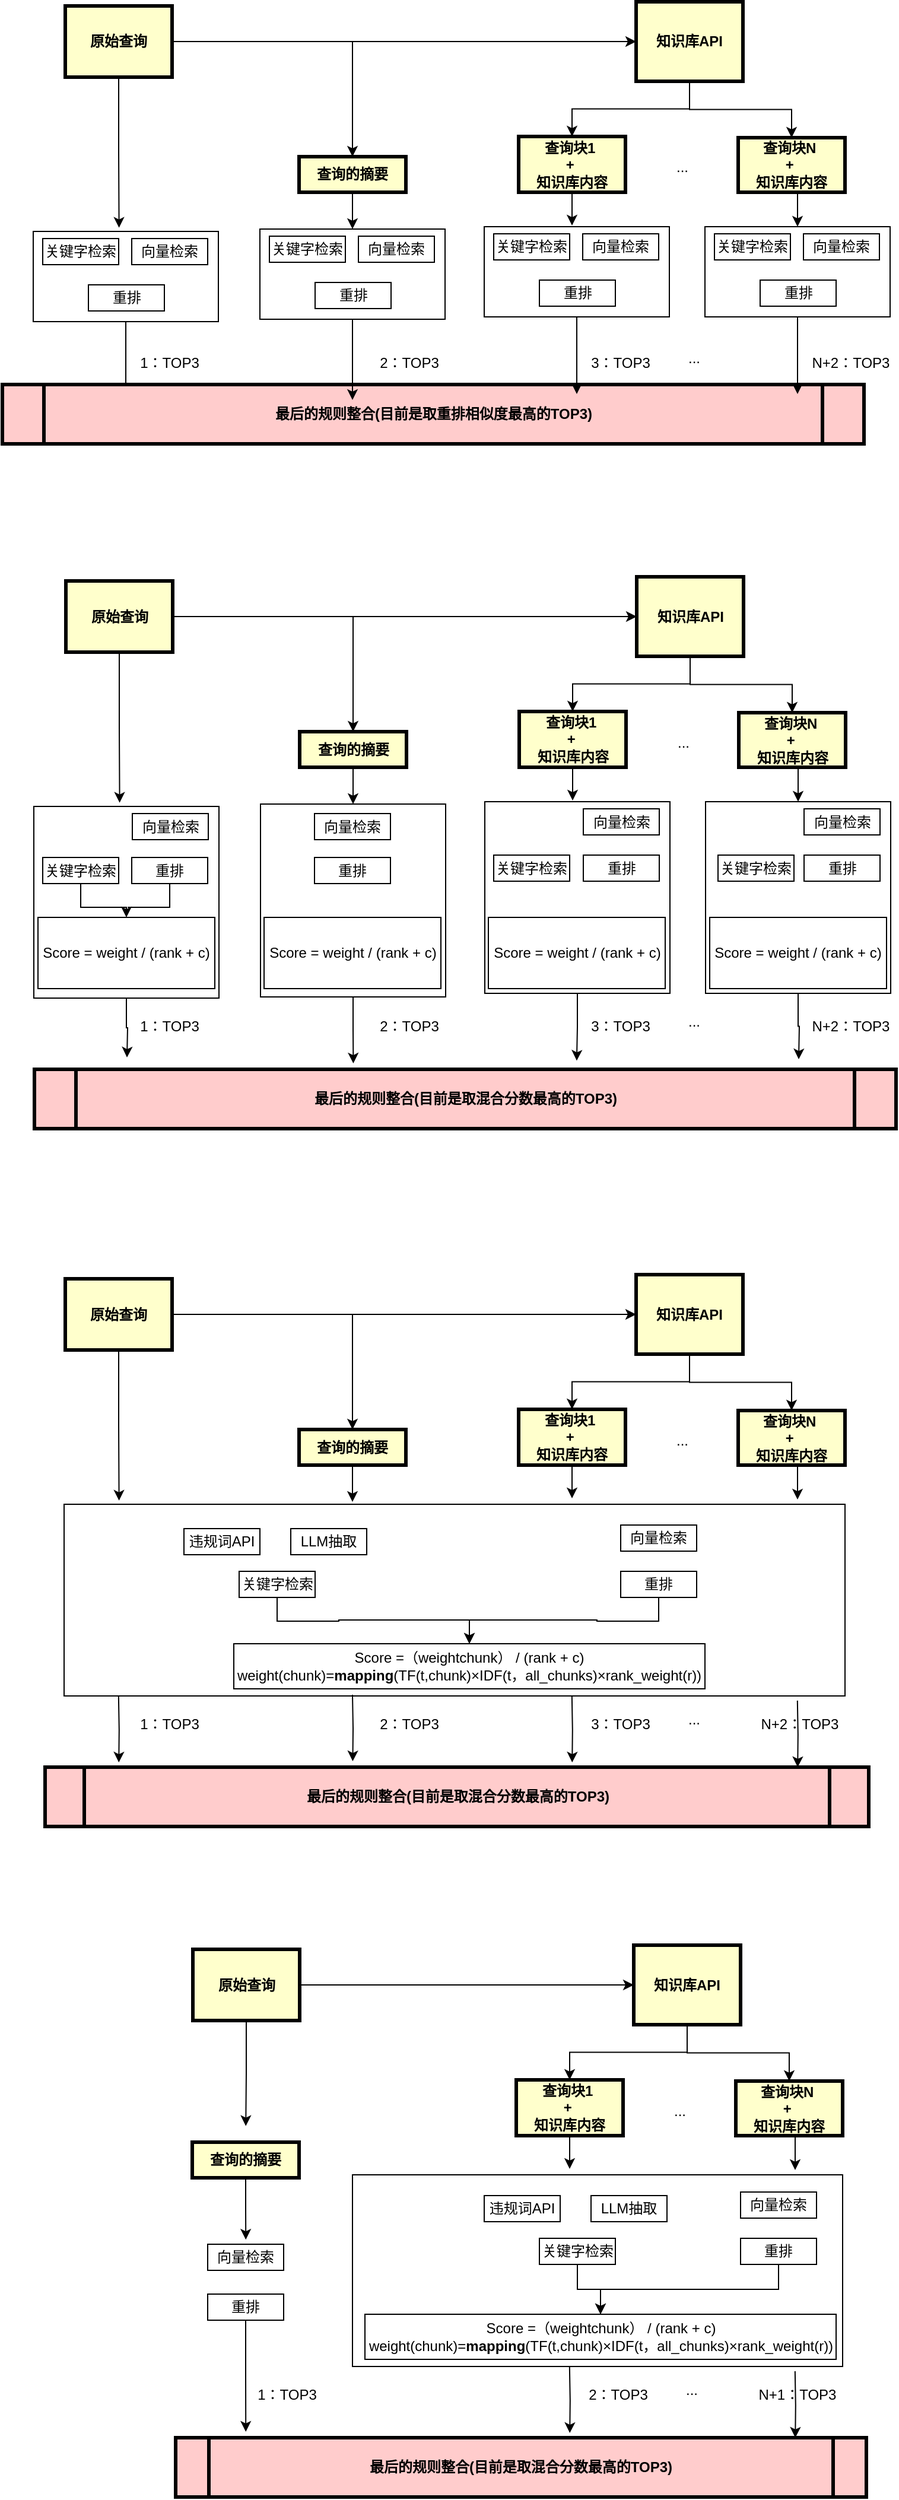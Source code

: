<mxfile version="26.0.4">
  <diagram name="Page-1" id="c7558073-3199-34d8-9f00-42111426c3f3">
    <mxGraphModel dx="986" dy="862" grid="0" gridSize="10" guides="1" tooltips="1" connect="1" arrows="1" fold="1" page="0" pageScale="1" pageWidth="826" pageHeight="1169" background="none" math="0" shadow="0">
      <root>
        <mxCell id="0" />
        <mxCell id="1" parent="0" />
        <mxCell id="18Gt26L3QcKM89W_5jB1-135" style="edgeStyle=orthogonalEdgeStyle;rounded=0;orthogonalLoop=1;jettySize=auto;html=1;exitX=0.5;exitY=1;exitDx=0;exitDy=0;" parent="1" source="18Gt26L3QcKM89W_5jB1-101" edge="1">
          <mxGeometry relative="1" as="geometry">
            <mxPoint x="267" y="382" as="targetPoint" />
          </mxGeometry>
        </mxCell>
        <mxCell id="18Gt26L3QcKM89W_5jB1-101" value="" style="rounded=0;whiteSpace=wrap;html=1;" parent="1" vertex="1">
          <mxGeometry x="189" y="244" width="156" height="76" as="geometry" />
        </mxCell>
        <mxCell id="18Gt26L3QcKM89W_5jB1-107" style="edgeStyle=orthogonalEdgeStyle;rounded=0;orthogonalLoop=1;jettySize=auto;html=1;exitX=1;exitY=0.5;exitDx=0;exitDy=0;entryX=0.5;entryY=0;entryDx=0;entryDy=0;" parent="1" source="3" target="18Gt26L3QcKM89W_5jB1-102" edge="1">
          <mxGeometry relative="1" as="geometry" />
        </mxCell>
        <mxCell id="18Gt26L3QcKM89W_5jB1-108" style="edgeStyle=orthogonalEdgeStyle;rounded=0;orthogonalLoop=1;jettySize=auto;html=1;exitX=0.5;exitY=1;exitDx=0;exitDy=0;" parent="1" source="3" edge="1">
          <mxGeometry relative="1" as="geometry">
            <mxPoint x="261.31" y="240.897" as="targetPoint" />
          </mxGeometry>
        </mxCell>
        <mxCell id="18Gt26L3QcKM89W_5jB1-118" value="" style="edgeStyle=orthogonalEdgeStyle;rounded=0;orthogonalLoop=1;jettySize=auto;html=1;" parent="1" source="3" target="18Gt26L3QcKM89W_5jB1-117" edge="1">
          <mxGeometry relative="1" as="geometry" />
        </mxCell>
        <mxCell id="3" value="原始查询" style="whiteSpace=wrap;align=center;verticalAlign=middle;fontStyle=1;strokeWidth=3;fillColor=#FFFFCC" parent="1" vertex="1">
          <mxGeometry x="216" y="54" width="90" height="60" as="geometry" />
        </mxCell>
        <mxCell id="5" value="最后的规则整合(目前是取重排相似度最高的TOP3)" style="shape=process;whiteSpace=wrap;align=center;verticalAlign=middle;size=0.048;fontStyle=1;strokeWidth=3;fillColor=#FFCCCC" parent="1" vertex="1">
          <mxGeometry x="163" y="373" width="726" height="50" as="geometry" />
        </mxCell>
        <mxCell id="18Gt26L3QcKM89W_5jB1-98" value="关键字检索" style="rounded=0;whiteSpace=wrap;html=1;" parent="1" vertex="1">
          <mxGeometry x="197" y="250" width="64" height="22" as="geometry" />
        </mxCell>
        <mxCell id="18Gt26L3QcKM89W_5jB1-99" value="向量检索" style="rounded=0;whiteSpace=wrap;html=1;" parent="1" vertex="1">
          <mxGeometry x="272" y="250" width="64" height="22" as="geometry" />
        </mxCell>
        <mxCell id="18Gt26L3QcKM89W_5jB1-100" value="重排" style="rounded=0;whiteSpace=wrap;html=1;" parent="1" vertex="1">
          <mxGeometry x="235.5" y="289" width="64" height="22" as="geometry" />
        </mxCell>
        <mxCell id="18Gt26L3QcKM89W_5jB1-109" style="edgeStyle=orthogonalEdgeStyle;rounded=0;orthogonalLoop=1;jettySize=auto;html=1;exitX=0.5;exitY=1;exitDx=0;exitDy=0;entryX=0.5;entryY=0;entryDx=0;entryDy=0;" parent="1" source="18Gt26L3QcKM89W_5jB1-102" target="18Gt26L3QcKM89W_5jB1-103" edge="1">
          <mxGeometry relative="1" as="geometry" />
        </mxCell>
        <mxCell id="18Gt26L3QcKM89W_5jB1-102" value="查询的摘要" style="whiteSpace=wrap;align=center;verticalAlign=middle;fontStyle=1;strokeWidth=3;fillColor=#FFFFCC" parent="1" vertex="1">
          <mxGeometry x="413" y="181" width="90" height="30" as="geometry" />
        </mxCell>
        <mxCell id="18Gt26L3QcKM89W_5jB1-124" style="edgeStyle=orthogonalEdgeStyle;rounded=0;orthogonalLoop=1;jettySize=auto;html=1;exitX=0.5;exitY=1;exitDx=0;exitDy=0;" parent="1" source="18Gt26L3QcKM89W_5jB1-103" edge="1">
          <mxGeometry relative="1" as="geometry">
            <mxPoint x="458" y="386" as="targetPoint" />
          </mxGeometry>
        </mxCell>
        <mxCell id="18Gt26L3QcKM89W_5jB1-103" value="" style="rounded=0;whiteSpace=wrap;html=1;" parent="1" vertex="1">
          <mxGeometry x="380" y="242" width="156" height="76" as="geometry" />
        </mxCell>
        <mxCell id="18Gt26L3QcKM89W_5jB1-104" value="关键字检索" style="rounded=0;whiteSpace=wrap;html=1;" parent="1" vertex="1">
          <mxGeometry x="388" y="248" width="64" height="22" as="geometry" />
        </mxCell>
        <mxCell id="18Gt26L3QcKM89W_5jB1-105" value="向量检索" style="rounded=0;whiteSpace=wrap;html=1;" parent="1" vertex="1">
          <mxGeometry x="463" y="248" width="64" height="22" as="geometry" />
        </mxCell>
        <mxCell id="18Gt26L3QcKM89W_5jB1-106" value="重排" style="rounded=0;whiteSpace=wrap;html=1;" parent="1" vertex="1">
          <mxGeometry x="426.5" y="287" width="64" height="22" as="geometry" />
        </mxCell>
        <mxCell id="18Gt26L3QcKM89W_5jB1-130" style="edgeStyle=orthogonalEdgeStyle;rounded=0;orthogonalLoop=1;jettySize=auto;html=1;exitX=0.5;exitY=1;exitDx=0;exitDy=0;" parent="1" source="18Gt26L3QcKM89W_5jB1-110" edge="1">
          <mxGeometry relative="1" as="geometry">
            <mxPoint x="647" y="381" as="targetPoint" />
          </mxGeometry>
        </mxCell>
        <mxCell id="18Gt26L3QcKM89W_5jB1-110" value="" style="rounded=0;whiteSpace=wrap;html=1;" parent="1" vertex="1">
          <mxGeometry x="569" y="240" width="156" height="76" as="geometry" />
        </mxCell>
        <mxCell id="18Gt26L3QcKM89W_5jB1-111" value="关键字检索" style="rounded=0;whiteSpace=wrap;html=1;" parent="1" vertex="1">
          <mxGeometry x="577" y="246" width="64" height="22" as="geometry" />
        </mxCell>
        <mxCell id="18Gt26L3QcKM89W_5jB1-112" value="向量检索" style="rounded=0;whiteSpace=wrap;html=1;" parent="1" vertex="1">
          <mxGeometry x="652" y="246" width="64" height="22" as="geometry" />
        </mxCell>
        <mxCell id="18Gt26L3QcKM89W_5jB1-113" value="重排" style="rounded=0;whiteSpace=wrap;html=1;" parent="1" vertex="1">
          <mxGeometry x="615.5" y="285" width="64" height="22" as="geometry" />
        </mxCell>
        <mxCell id="18Gt26L3QcKM89W_5jB1-121" style="edgeStyle=orthogonalEdgeStyle;rounded=0;orthogonalLoop=1;jettySize=auto;html=1;exitX=0.5;exitY=1;exitDx=0;exitDy=0;" parent="1" source="18Gt26L3QcKM89W_5jB1-114" edge="1">
          <mxGeometry relative="1" as="geometry">
            <mxPoint x="643" y="239" as="targetPoint" />
          </mxGeometry>
        </mxCell>
        <mxCell id="18Gt26L3QcKM89W_5jB1-114" value="查询块1 &#xa;+ &#xa;知识库内容" style="whiteSpace=wrap;align=center;verticalAlign=middle;fontStyle=1;strokeWidth=3;fillColor=#FFFFCC" parent="1" vertex="1">
          <mxGeometry x="598" y="164" width="90" height="47" as="geometry" />
        </mxCell>
        <mxCell id="18Gt26L3QcKM89W_5jB1-146" style="edgeStyle=orthogonalEdgeStyle;rounded=0;orthogonalLoop=1;jettySize=auto;html=1;exitX=0.5;exitY=1;exitDx=0;exitDy=0;entryX=0.5;entryY=0;entryDx=0;entryDy=0;" parent="1" source="18Gt26L3QcKM89W_5jB1-115" target="18Gt26L3QcKM89W_5jB1-131" edge="1">
          <mxGeometry relative="1" as="geometry" />
        </mxCell>
        <mxCell id="18Gt26L3QcKM89W_5jB1-115" value="查询块N &#xa;+ &#xa;知识库内容" style="whiteSpace=wrap;align=center;verticalAlign=middle;fontStyle=1;strokeWidth=3;fillColor=#FFFFCC" parent="1" vertex="1">
          <mxGeometry x="783" y="165" width="90" height="46" as="geometry" />
        </mxCell>
        <mxCell id="18Gt26L3QcKM89W_5jB1-119" style="edgeStyle=orthogonalEdgeStyle;rounded=0;orthogonalLoop=1;jettySize=auto;html=1;exitX=0.5;exitY=1;exitDx=0;exitDy=0;entryX=0.5;entryY=0;entryDx=0;entryDy=0;" parent="1" source="18Gt26L3QcKM89W_5jB1-117" target="18Gt26L3QcKM89W_5jB1-114" edge="1">
          <mxGeometry relative="1" as="geometry" />
        </mxCell>
        <mxCell id="18Gt26L3QcKM89W_5jB1-120" style="edgeStyle=orthogonalEdgeStyle;rounded=0;orthogonalLoop=1;jettySize=auto;html=1;exitX=0.5;exitY=1;exitDx=0;exitDy=0;entryX=0.5;entryY=0;entryDx=0;entryDy=0;" parent="1" source="18Gt26L3QcKM89W_5jB1-117" target="18Gt26L3QcKM89W_5jB1-115" edge="1">
          <mxGeometry relative="1" as="geometry" />
        </mxCell>
        <mxCell id="18Gt26L3QcKM89W_5jB1-117" value="知识库API" style="whiteSpace=wrap;align=center;verticalAlign=middle;fontStyle=1;strokeWidth=3;fillColor=#FFFFCC" parent="1" vertex="1">
          <mxGeometry x="697" y="50.5" width="90" height="67" as="geometry" />
        </mxCell>
        <mxCell id="18Gt26L3QcKM89W_5jB1-127" value="1：TOP3" style="text;html=1;align=center;verticalAlign=middle;whiteSpace=wrap;rounded=0;" parent="1" vertex="1">
          <mxGeometry x="274" y="340" width="60" height="30" as="geometry" />
        </mxCell>
        <mxCell id="18Gt26L3QcKM89W_5jB1-128" value="2：TOP3" style="text;html=1;align=center;verticalAlign=middle;whiteSpace=wrap;rounded=0;" parent="1" vertex="1">
          <mxGeometry x="476" y="340" width="60" height="30" as="geometry" />
        </mxCell>
        <mxCell id="18Gt26L3QcKM89W_5jB1-129" value="3：TOP3" style="text;html=1;align=center;verticalAlign=middle;whiteSpace=wrap;rounded=0;" parent="1" vertex="1">
          <mxGeometry x="654" y="340" width="60" height="30" as="geometry" />
        </mxCell>
        <mxCell id="18Gt26L3QcKM89W_5jB1-141" style="edgeStyle=orthogonalEdgeStyle;rounded=0;orthogonalLoop=1;jettySize=auto;html=1;exitX=0.5;exitY=1;exitDx=0;exitDy=0;" parent="1" source="18Gt26L3QcKM89W_5jB1-131" edge="1">
          <mxGeometry relative="1" as="geometry">
            <mxPoint x="833" y="381" as="targetPoint" />
          </mxGeometry>
        </mxCell>
        <mxCell id="18Gt26L3QcKM89W_5jB1-131" value="" style="rounded=0;whiteSpace=wrap;html=1;" parent="1" vertex="1">
          <mxGeometry x="755" y="240" width="156" height="76" as="geometry" />
        </mxCell>
        <mxCell id="18Gt26L3QcKM89W_5jB1-132" value="关键字检索" style="rounded=0;whiteSpace=wrap;html=1;" parent="1" vertex="1">
          <mxGeometry x="763" y="246" width="64" height="22" as="geometry" />
        </mxCell>
        <mxCell id="18Gt26L3QcKM89W_5jB1-133" value="向量检索" style="rounded=0;whiteSpace=wrap;html=1;" parent="1" vertex="1">
          <mxGeometry x="838" y="246" width="64" height="22" as="geometry" />
        </mxCell>
        <mxCell id="18Gt26L3QcKM89W_5jB1-134" value="重排" style="rounded=0;whiteSpace=wrap;html=1;" parent="1" vertex="1">
          <mxGeometry x="801.5" y="285" width="64" height="22" as="geometry" />
        </mxCell>
        <mxCell id="18Gt26L3QcKM89W_5jB1-140" value="..." style="text;html=1;align=center;verticalAlign=middle;whiteSpace=wrap;rounded=0;" parent="1" vertex="1">
          <mxGeometry x="706" y="175" width="60" height="30" as="geometry" />
        </mxCell>
        <mxCell id="18Gt26L3QcKM89W_5jB1-142" value="N+2：TOP3" style="text;html=1;align=center;verticalAlign=middle;whiteSpace=wrap;rounded=0;" parent="1" vertex="1">
          <mxGeometry x="840" y="340" width="76" height="30" as="geometry" />
        </mxCell>
        <mxCell id="18Gt26L3QcKM89W_5jB1-144" value="..." style="text;html=1;align=center;verticalAlign=middle;whiteSpace=wrap;rounded=0;" parent="1" vertex="1">
          <mxGeometry x="716" y="336" width="60" height="30" as="geometry" />
        </mxCell>
        <mxCell id="18Gt26L3QcKM89W_5jB1-147" style="edgeStyle=orthogonalEdgeStyle;rounded=0;orthogonalLoop=1;jettySize=auto;html=1;exitX=0.5;exitY=1;exitDx=0;exitDy=0;" parent="1" source="18Gt26L3QcKM89W_5jB1-148" edge="1">
          <mxGeometry relative="1" as="geometry">
            <mxPoint x="268" y="940" as="targetPoint" />
          </mxGeometry>
        </mxCell>
        <mxCell id="18Gt26L3QcKM89W_5jB1-148" value="" style="rounded=0;whiteSpace=wrap;html=1;" parent="1" vertex="1">
          <mxGeometry x="189.5" y="728.5" width="156" height="161.5" as="geometry" />
        </mxCell>
        <mxCell id="18Gt26L3QcKM89W_5jB1-149" style="edgeStyle=orthogonalEdgeStyle;rounded=0;orthogonalLoop=1;jettySize=auto;html=1;exitX=1;exitY=0.5;exitDx=0;exitDy=0;entryX=0.5;entryY=0;entryDx=0;entryDy=0;" parent="1" source="18Gt26L3QcKM89W_5jB1-152" target="18Gt26L3QcKM89W_5jB1-158" edge="1">
          <mxGeometry relative="1" as="geometry" />
        </mxCell>
        <mxCell id="18Gt26L3QcKM89W_5jB1-150" style="edgeStyle=orthogonalEdgeStyle;rounded=0;orthogonalLoop=1;jettySize=auto;html=1;exitX=0.5;exitY=1;exitDx=0;exitDy=0;" parent="1" source="18Gt26L3QcKM89W_5jB1-152" edge="1">
          <mxGeometry relative="1" as="geometry">
            <mxPoint x="261.81" y="725.397" as="targetPoint" />
          </mxGeometry>
        </mxCell>
        <mxCell id="18Gt26L3QcKM89W_5jB1-151" value="" style="edgeStyle=orthogonalEdgeStyle;rounded=0;orthogonalLoop=1;jettySize=auto;html=1;" parent="1" source="18Gt26L3QcKM89W_5jB1-152" target="18Gt26L3QcKM89W_5jB1-175" edge="1">
          <mxGeometry relative="1" as="geometry" />
        </mxCell>
        <mxCell id="18Gt26L3QcKM89W_5jB1-152" value="原始查询" style="whiteSpace=wrap;align=center;verticalAlign=middle;fontStyle=1;strokeWidth=3;fillColor=#FFFFCC" parent="1" vertex="1">
          <mxGeometry x="216.5" y="538.5" width="90" height="60" as="geometry" />
        </mxCell>
        <mxCell id="18Gt26L3QcKM89W_5jB1-153" value="最后的规则整合(目前是取混合分数最高的TOP3)" style="shape=process;whiteSpace=wrap;align=center;verticalAlign=middle;size=0.048;fontStyle=1;strokeWidth=3;fillColor=#FFCCCC" parent="1" vertex="1">
          <mxGeometry x="190" y="950" width="726" height="50" as="geometry" />
        </mxCell>
        <mxCell id="18Gt26L3QcKM89W_5jB1-195" style="edgeStyle=orthogonalEdgeStyle;rounded=0;orthogonalLoop=1;jettySize=auto;html=1;exitX=0.5;exitY=1;exitDx=0;exitDy=0;entryX=0.5;entryY=0;entryDx=0;entryDy=0;" parent="1" source="18Gt26L3QcKM89W_5jB1-154" target="18Gt26L3QcKM89W_5jB1-188" edge="1">
          <mxGeometry relative="1" as="geometry" />
        </mxCell>
        <mxCell id="18Gt26L3QcKM89W_5jB1-154" value="关键字检索" style="rounded=0;whiteSpace=wrap;html=1;" parent="1" vertex="1">
          <mxGeometry x="197" y="771.5" width="64" height="22" as="geometry" />
        </mxCell>
        <mxCell id="18Gt26L3QcKM89W_5jB1-155" value="向量检索" style="rounded=0;whiteSpace=wrap;html=1;" parent="1" vertex="1">
          <mxGeometry x="272.5" y="734.5" width="64" height="22" as="geometry" />
        </mxCell>
        <mxCell id="18Gt26L3QcKM89W_5jB1-196" style="edgeStyle=orthogonalEdgeStyle;rounded=0;orthogonalLoop=1;jettySize=auto;html=1;exitX=0.5;exitY=1;exitDx=0;exitDy=0;endArrow=none;endFill=0;" parent="1" source="18Gt26L3QcKM89W_5jB1-156" edge="1">
          <mxGeometry relative="1" as="geometry">
            <mxPoint x="268.118" y="813.294" as="targetPoint" />
          </mxGeometry>
        </mxCell>
        <mxCell id="18Gt26L3QcKM89W_5jB1-156" value="重排" style="rounded=0;whiteSpace=wrap;html=1;" parent="1" vertex="1">
          <mxGeometry x="272" y="771.5" width="64" height="22" as="geometry" />
        </mxCell>
        <mxCell id="18Gt26L3QcKM89W_5jB1-157" style="edgeStyle=orthogonalEdgeStyle;rounded=0;orthogonalLoop=1;jettySize=auto;html=1;exitX=0.5;exitY=1;exitDx=0;exitDy=0;entryX=0.5;entryY=0;entryDx=0;entryDy=0;" parent="1" source="18Gt26L3QcKM89W_5jB1-158" target="18Gt26L3QcKM89W_5jB1-160" edge="1">
          <mxGeometry relative="1" as="geometry" />
        </mxCell>
        <mxCell id="18Gt26L3QcKM89W_5jB1-158" value="查询的摘要" style="whiteSpace=wrap;align=center;verticalAlign=middle;fontStyle=1;strokeWidth=3;fillColor=#FFFFCC" parent="1" vertex="1">
          <mxGeometry x="413.5" y="665.5" width="90" height="30" as="geometry" />
        </mxCell>
        <mxCell id="18Gt26L3QcKM89W_5jB1-159" style="edgeStyle=orthogonalEdgeStyle;rounded=0;orthogonalLoop=1;jettySize=auto;html=1;exitX=0.5;exitY=1;exitDx=0;exitDy=0;" parent="1" source="18Gt26L3QcKM89W_5jB1-160" edge="1">
          <mxGeometry relative="1" as="geometry">
            <mxPoint x="458.5" y="870.5" as="targetPoint" />
          </mxGeometry>
        </mxCell>
        <mxCell id="18Gt26L3QcKM89W_5jB1-197" style="edgeStyle=orthogonalEdgeStyle;rounded=0;orthogonalLoop=1;jettySize=auto;html=1;exitX=0.5;exitY=1;exitDx=0;exitDy=0;" parent="1" source="18Gt26L3QcKM89W_5jB1-160" edge="1">
          <mxGeometry relative="1" as="geometry">
            <mxPoint x="458.706" y="945.059" as="targetPoint" />
          </mxGeometry>
        </mxCell>
        <mxCell id="18Gt26L3QcKM89W_5jB1-160" value="" style="rounded=0;whiteSpace=wrap;html=1;" parent="1" vertex="1">
          <mxGeometry x="380.5" y="726.5" width="156" height="162.5" as="geometry" />
        </mxCell>
        <mxCell id="18Gt26L3QcKM89W_5jB1-162" value="向量检索" style="rounded=0;whiteSpace=wrap;html=1;" parent="1" vertex="1">
          <mxGeometry x="426" y="734.5" width="64" height="22" as="geometry" />
        </mxCell>
        <mxCell id="18Gt26L3QcKM89W_5jB1-163" value="重排" style="rounded=0;whiteSpace=wrap;html=1;" parent="1" vertex="1">
          <mxGeometry x="426" y="771.5" width="64" height="22" as="geometry" />
        </mxCell>
        <mxCell id="18Gt26L3QcKM89W_5jB1-164" style="edgeStyle=orthogonalEdgeStyle;rounded=0;orthogonalLoop=1;jettySize=auto;html=1;exitX=0.5;exitY=1;exitDx=0;exitDy=0;" parent="1" source="18Gt26L3QcKM89W_5jB1-165" edge="1">
          <mxGeometry relative="1" as="geometry">
            <mxPoint x="647.5" y="865.5" as="targetPoint" />
          </mxGeometry>
        </mxCell>
        <mxCell id="18Gt26L3QcKM89W_5jB1-198" style="edgeStyle=orthogonalEdgeStyle;rounded=0;orthogonalLoop=1;jettySize=auto;html=1;exitX=0.5;exitY=1;exitDx=0;exitDy=0;" parent="1" source="18Gt26L3QcKM89W_5jB1-165" edge="1">
          <mxGeometry relative="1" as="geometry">
            <mxPoint x="646.941" y="942.706" as="targetPoint" />
          </mxGeometry>
        </mxCell>
        <mxCell id="18Gt26L3QcKM89W_5jB1-165" value="" style="rounded=0;whiteSpace=wrap;html=1;" parent="1" vertex="1">
          <mxGeometry x="569.5" y="724.5" width="156" height="161.5" as="geometry" />
        </mxCell>
        <mxCell id="18Gt26L3QcKM89W_5jB1-166" value="关键字检索" style="rounded=0;whiteSpace=wrap;html=1;" parent="1" vertex="1">
          <mxGeometry x="577" y="769.5" width="64" height="22" as="geometry" />
        </mxCell>
        <mxCell id="18Gt26L3QcKM89W_5jB1-167" value="向量检索" style="rounded=0;whiteSpace=wrap;html=1;" parent="1" vertex="1">
          <mxGeometry x="652.5" y="730.5" width="64" height="22" as="geometry" />
        </mxCell>
        <mxCell id="18Gt26L3QcKM89W_5jB1-168" value="重排" style="rounded=0;whiteSpace=wrap;html=1;" parent="1" vertex="1">
          <mxGeometry x="652.5" y="769.5" width="64" height="22" as="geometry" />
        </mxCell>
        <mxCell id="18Gt26L3QcKM89W_5jB1-169" style="edgeStyle=orthogonalEdgeStyle;rounded=0;orthogonalLoop=1;jettySize=auto;html=1;exitX=0.5;exitY=1;exitDx=0;exitDy=0;" parent="1" source="18Gt26L3QcKM89W_5jB1-170" edge="1">
          <mxGeometry relative="1" as="geometry">
            <mxPoint x="643.5" y="723.5" as="targetPoint" />
          </mxGeometry>
        </mxCell>
        <mxCell id="18Gt26L3QcKM89W_5jB1-170" value="查询块1 &#xa;+ &#xa;知识库内容" style="whiteSpace=wrap;align=center;verticalAlign=middle;fontStyle=1;strokeWidth=3;fillColor=#FFFFCC" parent="1" vertex="1">
          <mxGeometry x="598.5" y="648.5" width="90" height="47" as="geometry" />
        </mxCell>
        <mxCell id="18Gt26L3QcKM89W_5jB1-171" style="edgeStyle=orthogonalEdgeStyle;rounded=0;orthogonalLoop=1;jettySize=auto;html=1;exitX=0.5;exitY=1;exitDx=0;exitDy=0;entryX=0.5;entryY=0;entryDx=0;entryDy=0;" parent="1" source="18Gt26L3QcKM89W_5jB1-172" target="18Gt26L3QcKM89W_5jB1-180" edge="1">
          <mxGeometry relative="1" as="geometry" />
        </mxCell>
        <mxCell id="18Gt26L3QcKM89W_5jB1-172" value="查询块N &#xa;+ &#xa;知识库内容" style="whiteSpace=wrap;align=center;verticalAlign=middle;fontStyle=1;strokeWidth=3;fillColor=#FFFFCC" parent="1" vertex="1">
          <mxGeometry x="783.5" y="649.5" width="90" height="46" as="geometry" />
        </mxCell>
        <mxCell id="18Gt26L3QcKM89W_5jB1-173" style="edgeStyle=orthogonalEdgeStyle;rounded=0;orthogonalLoop=1;jettySize=auto;html=1;exitX=0.5;exitY=1;exitDx=0;exitDy=0;entryX=0.5;entryY=0;entryDx=0;entryDy=0;" parent="1" source="18Gt26L3QcKM89W_5jB1-175" target="18Gt26L3QcKM89W_5jB1-170" edge="1">
          <mxGeometry relative="1" as="geometry" />
        </mxCell>
        <mxCell id="18Gt26L3QcKM89W_5jB1-174" style="edgeStyle=orthogonalEdgeStyle;rounded=0;orthogonalLoop=1;jettySize=auto;html=1;exitX=0.5;exitY=1;exitDx=0;exitDy=0;entryX=0.5;entryY=0;entryDx=0;entryDy=0;" parent="1" source="18Gt26L3QcKM89W_5jB1-175" target="18Gt26L3QcKM89W_5jB1-172" edge="1">
          <mxGeometry relative="1" as="geometry" />
        </mxCell>
        <mxCell id="18Gt26L3QcKM89W_5jB1-175" value="知识库API" style="whiteSpace=wrap;align=center;verticalAlign=middle;fontStyle=1;strokeWidth=3;fillColor=#FFFFCC" parent="1" vertex="1">
          <mxGeometry x="697.5" y="535" width="90" height="67" as="geometry" />
        </mxCell>
        <mxCell id="18Gt26L3QcKM89W_5jB1-176" value="1：TOP3" style="text;html=1;align=center;verticalAlign=middle;whiteSpace=wrap;rounded=0;" parent="1" vertex="1">
          <mxGeometry x="274" y="899" width="60" height="30" as="geometry" />
        </mxCell>
        <mxCell id="18Gt26L3QcKM89W_5jB1-177" value="2：TOP3" style="text;html=1;align=center;verticalAlign=middle;whiteSpace=wrap;rounded=0;" parent="1" vertex="1">
          <mxGeometry x="476" y="899" width="60" height="30" as="geometry" />
        </mxCell>
        <mxCell id="18Gt26L3QcKM89W_5jB1-178" value="3：TOP3" style="text;html=1;align=center;verticalAlign=middle;whiteSpace=wrap;rounded=0;" parent="1" vertex="1">
          <mxGeometry x="654" y="899" width="60" height="30" as="geometry" />
        </mxCell>
        <mxCell id="18Gt26L3QcKM89W_5jB1-179" style="edgeStyle=orthogonalEdgeStyle;rounded=0;orthogonalLoop=1;jettySize=auto;html=1;exitX=0.5;exitY=1;exitDx=0;exitDy=0;" parent="1" source="18Gt26L3QcKM89W_5jB1-180" edge="1">
          <mxGeometry relative="1" as="geometry">
            <mxPoint x="833.5" y="865.5" as="targetPoint" />
          </mxGeometry>
        </mxCell>
        <mxCell id="18Gt26L3QcKM89W_5jB1-199" style="edgeStyle=orthogonalEdgeStyle;rounded=0;orthogonalLoop=1;jettySize=auto;html=1;exitX=0.5;exitY=1;exitDx=0;exitDy=0;" parent="1" source="18Gt26L3QcKM89W_5jB1-180" edge="1">
          <mxGeometry relative="1" as="geometry">
            <mxPoint x="834" y="941.529" as="targetPoint" />
          </mxGeometry>
        </mxCell>
        <mxCell id="18Gt26L3QcKM89W_5jB1-180" value="" style="rounded=0;whiteSpace=wrap;html=1;" parent="1" vertex="1">
          <mxGeometry x="755.5" y="724.5" width="156" height="161.5" as="geometry" />
        </mxCell>
        <mxCell id="18Gt26L3QcKM89W_5jB1-181" value="关键字检索" style="rounded=0;whiteSpace=wrap;html=1;" parent="1" vertex="1">
          <mxGeometry x="766" y="769.5" width="64" height="22" as="geometry" />
        </mxCell>
        <mxCell id="18Gt26L3QcKM89W_5jB1-182" value="向量检索" style="rounded=0;whiteSpace=wrap;html=1;" parent="1" vertex="1">
          <mxGeometry x="838.5" y="730.5" width="64" height="22" as="geometry" />
        </mxCell>
        <mxCell id="18Gt26L3QcKM89W_5jB1-183" value="重排" style="rounded=0;whiteSpace=wrap;html=1;" parent="1" vertex="1">
          <mxGeometry x="838.5" y="769.5" width="64" height="22" as="geometry" />
        </mxCell>
        <mxCell id="18Gt26L3QcKM89W_5jB1-184" value="..." style="text;html=1;align=center;verticalAlign=middle;whiteSpace=wrap;rounded=0;" parent="1" vertex="1">
          <mxGeometry x="706.5" y="659.5" width="60" height="30" as="geometry" />
        </mxCell>
        <mxCell id="18Gt26L3QcKM89W_5jB1-185" value="N+2：TOP3" style="text;html=1;align=center;verticalAlign=middle;whiteSpace=wrap;rounded=0;" parent="1" vertex="1">
          <mxGeometry x="840" y="899" width="76" height="30" as="geometry" />
        </mxCell>
        <mxCell id="18Gt26L3QcKM89W_5jB1-186" value="..." style="text;html=1;align=center;verticalAlign=middle;whiteSpace=wrap;rounded=0;" parent="1" vertex="1">
          <mxGeometry x="716" y="895" width="60" height="30" as="geometry" />
        </mxCell>
        <mxCell id="18Gt26L3QcKM89W_5jB1-188" value="Score = weight / (rank + c)" style="rounded=0;whiteSpace=wrap;html=1;" parent="1" vertex="1">
          <mxGeometry x="193" y="822" width="149" height="60" as="geometry" />
        </mxCell>
        <mxCell id="18Gt26L3QcKM89W_5jB1-189" value="Score = weight / (rank + c)" style="rounded=0;whiteSpace=wrap;html=1;" parent="1" vertex="1">
          <mxGeometry x="383.5" y="822" width="149" height="60" as="geometry" />
        </mxCell>
        <mxCell id="18Gt26L3QcKM89W_5jB1-193" value="Score = weight / (rank + c)" style="rounded=0;whiteSpace=wrap;html=1;" parent="1" vertex="1">
          <mxGeometry x="572.5" y="822" width="149" height="60" as="geometry" />
        </mxCell>
        <mxCell id="18Gt26L3QcKM89W_5jB1-194" value="Score = weight / (rank + c)" style="rounded=0;whiteSpace=wrap;html=1;" parent="1" vertex="1">
          <mxGeometry x="759" y="822" width="149" height="60" as="geometry" />
        </mxCell>
        <mxCell id="C2I1dSf4Ovgzt2lo41Az-6" value="" style="rounded=0;whiteSpace=wrap;html=1;" vertex="1" parent="1">
          <mxGeometry x="215" y="1316.5" width="658" height="161.5" as="geometry" />
        </mxCell>
        <mxCell id="C2I1dSf4Ovgzt2lo41Az-7" style="edgeStyle=orthogonalEdgeStyle;rounded=0;orthogonalLoop=1;jettySize=auto;html=1;exitX=1;exitY=0.5;exitDx=0;exitDy=0;entryX=0.5;entryY=0;entryDx=0;entryDy=0;" edge="1" parent="1" source="C2I1dSf4Ovgzt2lo41Az-10" target="C2I1dSf4Ovgzt2lo41Az-18">
          <mxGeometry relative="1" as="geometry" />
        </mxCell>
        <mxCell id="C2I1dSf4Ovgzt2lo41Az-8" style="edgeStyle=orthogonalEdgeStyle;rounded=0;orthogonalLoop=1;jettySize=auto;html=1;exitX=0.5;exitY=1;exitDx=0;exitDy=0;" edge="1" parent="1" source="C2I1dSf4Ovgzt2lo41Az-10">
          <mxGeometry relative="1" as="geometry">
            <mxPoint x="261.31" y="1313.397" as="targetPoint" />
          </mxGeometry>
        </mxCell>
        <mxCell id="C2I1dSf4Ovgzt2lo41Az-9" value="" style="edgeStyle=orthogonalEdgeStyle;rounded=0;orthogonalLoop=1;jettySize=auto;html=1;" edge="1" parent="1" source="C2I1dSf4Ovgzt2lo41Az-10" target="C2I1dSf4Ovgzt2lo41Az-37">
          <mxGeometry relative="1" as="geometry" />
        </mxCell>
        <mxCell id="C2I1dSf4Ovgzt2lo41Az-10" value="原始查询" style="whiteSpace=wrap;align=center;verticalAlign=middle;fontStyle=1;strokeWidth=3;fillColor=#FFFFCC" vertex="1" parent="1">
          <mxGeometry x="216" y="1126.5" width="90" height="60" as="geometry" />
        </mxCell>
        <mxCell id="C2I1dSf4Ovgzt2lo41Az-11" value="最后的规则整合(目前是取混合分数最高的TOP3)" style="shape=process;whiteSpace=wrap;align=center;verticalAlign=middle;size=0.048;fontStyle=1;strokeWidth=3;fillColor=#FFCCCC" vertex="1" parent="1">
          <mxGeometry x="199" y="1538" width="694" height="50" as="geometry" />
        </mxCell>
        <mxCell id="C2I1dSf4Ovgzt2lo41Az-12" style="edgeStyle=orthogonalEdgeStyle;rounded=0;orthogonalLoop=1;jettySize=auto;html=1;exitX=0.5;exitY=1;exitDx=0;exitDy=0;entryX=0.5;entryY=0;entryDx=0;entryDy=0;" edge="1" parent="1" source="C2I1dSf4Ovgzt2lo41Az-13" target="C2I1dSf4Ovgzt2lo41Az-50">
          <mxGeometry relative="1" as="geometry" />
        </mxCell>
        <mxCell id="C2I1dSf4Ovgzt2lo41Az-13" value="关键字检索" style="rounded=0;whiteSpace=wrap;html=1;" vertex="1" parent="1">
          <mxGeometry x="362.5" y="1373" width="64" height="22" as="geometry" />
        </mxCell>
        <mxCell id="C2I1dSf4Ovgzt2lo41Az-14" value="向量检索" style="rounded=0;whiteSpace=wrap;html=1;" vertex="1" parent="1">
          <mxGeometry x="684" y="1334" width="64" height="22" as="geometry" />
        </mxCell>
        <mxCell id="C2I1dSf4Ovgzt2lo41Az-67" style="edgeStyle=orthogonalEdgeStyle;rounded=0;orthogonalLoop=1;jettySize=auto;html=1;exitX=0.5;exitY=1;exitDx=0;exitDy=0;entryX=0.5;entryY=0;entryDx=0;entryDy=0;" edge="1" parent="1" source="C2I1dSf4Ovgzt2lo41Az-16" target="C2I1dSf4Ovgzt2lo41Az-50">
          <mxGeometry relative="1" as="geometry" />
        </mxCell>
        <mxCell id="C2I1dSf4Ovgzt2lo41Az-16" value="重排" style="rounded=0;whiteSpace=wrap;html=1;" vertex="1" parent="1">
          <mxGeometry x="684" y="1373" width="64" height="22" as="geometry" />
        </mxCell>
        <mxCell id="C2I1dSf4Ovgzt2lo41Az-17" style="edgeStyle=orthogonalEdgeStyle;rounded=0;orthogonalLoop=1;jettySize=auto;html=1;exitX=0.5;exitY=1;exitDx=0;exitDy=0;entryX=0.5;entryY=0;entryDx=0;entryDy=0;" edge="1" parent="1" source="C2I1dSf4Ovgzt2lo41Az-18">
          <mxGeometry relative="1" as="geometry">
            <mxPoint x="458.0" y="1314.5" as="targetPoint" />
          </mxGeometry>
        </mxCell>
        <mxCell id="C2I1dSf4Ovgzt2lo41Az-18" value="查询的摘要" style="whiteSpace=wrap;align=center;verticalAlign=middle;fontStyle=1;strokeWidth=3;fillColor=#FFFFCC" vertex="1" parent="1">
          <mxGeometry x="413" y="1253.5" width="90" height="30" as="geometry" />
        </mxCell>
        <mxCell id="C2I1dSf4Ovgzt2lo41Az-20" style="edgeStyle=orthogonalEdgeStyle;rounded=0;orthogonalLoop=1;jettySize=auto;html=1;exitX=0.5;exitY=1;exitDx=0;exitDy=0;" edge="1" parent="1">
          <mxGeometry relative="1" as="geometry">
            <mxPoint x="458.206" y="1533.059" as="targetPoint" />
            <mxPoint x="458.0" y="1477" as="sourcePoint" />
          </mxGeometry>
        </mxCell>
        <mxCell id="C2I1dSf4Ovgzt2lo41Az-31" style="edgeStyle=orthogonalEdgeStyle;rounded=0;orthogonalLoop=1;jettySize=auto;html=1;exitX=0.5;exitY=1;exitDx=0;exitDy=0;" edge="1" parent="1" source="C2I1dSf4Ovgzt2lo41Az-32">
          <mxGeometry relative="1" as="geometry">
            <mxPoint x="643" y="1311.5" as="targetPoint" />
          </mxGeometry>
        </mxCell>
        <mxCell id="C2I1dSf4Ovgzt2lo41Az-32" value="查询块1 &#xa;+ &#xa;知识库内容" style="whiteSpace=wrap;align=center;verticalAlign=middle;fontStyle=1;strokeWidth=3;fillColor=#FFFFCC" vertex="1" parent="1">
          <mxGeometry x="598" y="1236.5" width="90" height="47" as="geometry" />
        </mxCell>
        <mxCell id="C2I1dSf4Ovgzt2lo41Az-33" style="edgeStyle=orthogonalEdgeStyle;rounded=0;orthogonalLoop=1;jettySize=auto;html=1;exitX=0.5;exitY=1;exitDx=0;exitDy=0;entryX=0.5;entryY=0;entryDx=0;entryDy=0;" edge="1" parent="1" source="C2I1dSf4Ovgzt2lo41Az-34">
          <mxGeometry relative="1" as="geometry">
            <mxPoint x="833" y="1312.5" as="targetPoint" />
          </mxGeometry>
        </mxCell>
        <mxCell id="C2I1dSf4Ovgzt2lo41Az-34" value="查询块N &#xa;+ &#xa;知识库内容" style="whiteSpace=wrap;align=center;verticalAlign=middle;fontStyle=1;strokeWidth=3;fillColor=#FFFFCC" vertex="1" parent="1">
          <mxGeometry x="783" y="1237.5" width="90" height="46" as="geometry" />
        </mxCell>
        <mxCell id="C2I1dSf4Ovgzt2lo41Az-35" style="edgeStyle=orthogonalEdgeStyle;rounded=0;orthogonalLoop=1;jettySize=auto;html=1;exitX=0.5;exitY=1;exitDx=0;exitDy=0;entryX=0.5;entryY=0;entryDx=0;entryDy=0;" edge="1" parent="1" source="C2I1dSf4Ovgzt2lo41Az-37" target="C2I1dSf4Ovgzt2lo41Az-32">
          <mxGeometry relative="1" as="geometry" />
        </mxCell>
        <mxCell id="C2I1dSf4Ovgzt2lo41Az-36" style="edgeStyle=orthogonalEdgeStyle;rounded=0;orthogonalLoop=1;jettySize=auto;html=1;exitX=0.5;exitY=1;exitDx=0;exitDy=0;entryX=0.5;entryY=0;entryDx=0;entryDy=0;" edge="1" parent="1" source="C2I1dSf4Ovgzt2lo41Az-37" target="C2I1dSf4Ovgzt2lo41Az-34">
          <mxGeometry relative="1" as="geometry" />
        </mxCell>
        <mxCell id="C2I1dSf4Ovgzt2lo41Az-37" value="知识库API" style="whiteSpace=wrap;align=center;verticalAlign=middle;fontStyle=1;strokeWidth=3;fillColor=#FFFFCC" vertex="1" parent="1">
          <mxGeometry x="697" y="1123" width="90" height="67" as="geometry" />
        </mxCell>
        <mxCell id="C2I1dSf4Ovgzt2lo41Az-38" value="1：TOP3" style="text;html=1;align=center;verticalAlign=middle;whiteSpace=wrap;rounded=0;" vertex="1" parent="1">
          <mxGeometry x="273.5" y="1487" width="60" height="30" as="geometry" />
        </mxCell>
        <mxCell id="C2I1dSf4Ovgzt2lo41Az-39" value="2：TOP3" style="text;html=1;align=center;verticalAlign=middle;whiteSpace=wrap;rounded=0;" vertex="1" parent="1">
          <mxGeometry x="475.5" y="1487" width="60" height="30" as="geometry" />
        </mxCell>
        <mxCell id="C2I1dSf4Ovgzt2lo41Az-40" value="3：TOP3" style="text;html=1;align=center;verticalAlign=middle;whiteSpace=wrap;rounded=0;" vertex="1" parent="1">
          <mxGeometry x="653.5" y="1487" width="60" height="30" as="geometry" />
        </mxCell>
        <mxCell id="C2I1dSf4Ovgzt2lo41Az-47" value="..." style="text;html=1;align=center;verticalAlign=middle;whiteSpace=wrap;rounded=0;" vertex="1" parent="1">
          <mxGeometry x="706" y="1247.5" width="60" height="30" as="geometry" />
        </mxCell>
        <mxCell id="C2I1dSf4Ovgzt2lo41Az-48" value="N+2：TOP3" style="text;html=1;align=center;verticalAlign=middle;whiteSpace=wrap;rounded=0;" vertex="1" parent="1">
          <mxGeometry x="797" y="1487" width="76" height="30" as="geometry" />
        </mxCell>
        <mxCell id="C2I1dSf4Ovgzt2lo41Az-49" value="..." style="text;html=1;align=center;verticalAlign=middle;whiteSpace=wrap;rounded=0;" vertex="1" parent="1">
          <mxGeometry x="715.5" y="1483" width="60" height="30" as="geometry" />
        </mxCell>
        <mxCell id="C2I1dSf4Ovgzt2lo41Az-50" value="&lt;font&gt;Score =（weight&lt;font&gt;chunk&lt;/font&gt;） / (rank + c)&lt;/font&gt;&lt;div&gt;&lt;font&gt;&lt;span style=&quot;text-align: start;&quot; class=&quot;ne-text&quot;&gt;weight(chunk)=&lt;/span&gt;&lt;strong style=&quot;text-align: start;&quot;&gt;&lt;span class=&quot;ne-text&quot;&gt;mapping&lt;/span&gt;&lt;/strong&gt;&lt;span style=&quot;text-align: start;&quot; class=&quot;ne-text&quot;&gt;(TF(t,chunk)×IDF(t，all_chunks)×rank_weight(r))&lt;/span&gt;&lt;/font&gt;&lt;/div&gt;" style="rounded=0;whiteSpace=wrap;html=1;" vertex="1" parent="1">
          <mxGeometry x="358" y="1434" width="397" height="38" as="geometry" />
        </mxCell>
        <mxCell id="C2I1dSf4Ovgzt2lo41Az-62" value="违规词API" style="rounded=0;whiteSpace=wrap;html=1;" vertex="1" parent="1">
          <mxGeometry x="316" y="1337" width="64" height="22" as="geometry" />
        </mxCell>
        <mxCell id="C2I1dSf4Ovgzt2lo41Az-63" value="LLM抽取" style="rounded=0;whiteSpace=wrap;html=1;" vertex="1" parent="1">
          <mxGeometry x="406" y="1337" width="64" height="22" as="geometry" />
        </mxCell>
        <mxCell id="C2I1dSf4Ovgzt2lo41Az-69" style="edgeStyle=orthogonalEdgeStyle;rounded=0;orthogonalLoop=1;jettySize=auto;html=1;exitX=0.5;exitY=1;exitDx=0;exitDy=0;" edge="1" parent="1">
          <mxGeometry relative="1" as="geometry">
            <mxPoint x="261.116" y="1534.059" as="targetPoint" />
            <mxPoint x="260.91" y="1478" as="sourcePoint" />
          </mxGeometry>
        </mxCell>
        <mxCell id="C2I1dSf4Ovgzt2lo41Az-70" style="edgeStyle=orthogonalEdgeStyle;rounded=0;orthogonalLoop=1;jettySize=auto;html=1;exitX=0.5;exitY=1;exitDx=0;exitDy=0;" edge="1" parent="1">
          <mxGeometry relative="1" as="geometry">
            <mxPoint x="643.116" y="1534.059" as="targetPoint" />
            <mxPoint x="642.91" y="1478" as="sourcePoint" />
          </mxGeometry>
        </mxCell>
        <mxCell id="C2I1dSf4Ovgzt2lo41Az-71" style="edgeStyle=orthogonalEdgeStyle;rounded=0;orthogonalLoop=1;jettySize=auto;html=1;exitX=0.5;exitY=1;exitDx=0;exitDy=0;" edge="1" parent="1">
          <mxGeometry relative="1" as="geometry">
            <mxPoint x="833.116" y="1537.999" as="targetPoint" />
            <mxPoint x="832.91" y="1481.94" as="sourcePoint" />
          </mxGeometry>
        </mxCell>
        <mxCell id="C2I1dSf4Ovgzt2lo41Az-73" value="" style="rounded=0;whiteSpace=wrap;html=1;movable=1;resizable=1;rotatable=1;deletable=1;editable=1;locked=0;connectable=1;" vertex="1" parent="1">
          <mxGeometry x="458" y="1881.5" width="413" height="161.5" as="geometry" />
        </mxCell>
        <mxCell id="C2I1dSf4Ovgzt2lo41Az-76" value="" style="edgeStyle=orthogonalEdgeStyle;rounded=0;orthogonalLoop=1;jettySize=auto;html=1;" edge="1" parent="1" source="C2I1dSf4Ovgzt2lo41Az-77" target="C2I1dSf4Ovgzt2lo41Az-93">
          <mxGeometry relative="1" as="geometry" />
        </mxCell>
        <mxCell id="C2I1dSf4Ovgzt2lo41Az-114" style="edgeStyle=orthogonalEdgeStyle;rounded=0;orthogonalLoop=1;jettySize=auto;html=1;exitX=0.5;exitY=1;exitDx=0;exitDy=0;" edge="1" parent="1" source="C2I1dSf4Ovgzt2lo41Az-77">
          <mxGeometry relative="1" as="geometry">
            <mxPoint x="368.118" y="1840.353" as="targetPoint" />
          </mxGeometry>
        </mxCell>
        <mxCell id="C2I1dSf4Ovgzt2lo41Az-77" value="原始查询" style="whiteSpace=wrap;align=center;verticalAlign=middle;fontStyle=1;strokeWidth=3;fillColor=#FFFFCC" vertex="1" parent="1">
          <mxGeometry x="323.5" y="1691.5" width="90" height="60" as="geometry" />
        </mxCell>
        <mxCell id="C2I1dSf4Ovgzt2lo41Az-78" value="最后的规则整合(目前是取混合分数最高的TOP3)" style="shape=process;whiteSpace=wrap;align=center;verticalAlign=middle;size=0.048;fontStyle=1;strokeWidth=3;fillColor=#FFCCCC" vertex="1" parent="1">
          <mxGeometry x="309" y="2103" width="582" height="50" as="geometry" />
        </mxCell>
        <mxCell id="C2I1dSf4Ovgzt2lo41Az-79" style="edgeStyle=orthogonalEdgeStyle;rounded=0;orthogonalLoop=1;jettySize=auto;html=1;exitX=0.5;exitY=1;exitDx=0;exitDy=0;entryX=0.5;entryY=0;entryDx=0;entryDy=0;" edge="1" parent="1" source="C2I1dSf4Ovgzt2lo41Az-80" target="C2I1dSf4Ovgzt2lo41Az-100">
          <mxGeometry relative="1" as="geometry" />
        </mxCell>
        <mxCell id="C2I1dSf4Ovgzt2lo41Az-80" value="关键字检索" style="rounded=0;whiteSpace=wrap;html=1;" vertex="1" parent="1">
          <mxGeometry x="615.5" y="1935" width="64" height="22" as="geometry" />
        </mxCell>
        <mxCell id="C2I1dSf4Ovgzt2lo41Az-81" value="向量检索" style="rounded=0;whiteSpace=wrap;html=1;" vertex="1" parent="1">
          <mxGeometry x="785" y="1896" width="64" height="22" as="geometry" />
        </mxCell>
        <mxCell id="C2I1dSf4Ovgzt2lo41Az-82" style="edgeStyle=orthogonalEdgeStyle;rounded=0;orthogonalLoop=1;jettySize=auto;html=1;exitX=0.5;exitY=1;exitDx=0;exitDy=0;entryX=0.5;entryY=0;entryDx=0;entryDy=0;" edge="1" parent="1" source="C2I1dSf4Ovgzt2lo41Az-83" target="C2I1dSf4Ovgzt2lo41Az-100">
          <mxGeometry relative="1" as="geometry" />
        </mxCell>
        <mxCell id="C2I1dSf4Ovgzt2lo41Az-83" value="重排" style="rounded=0;whiteSpace=wrap;html=1;" vertex="1" parent="1">
          <mxGeometry x="785" y="1935" width="64" height="22" as="geometry" />
        </mxCell>
        <mxCell id="C2I1dSf4Ovgzt2lo41Az-110" style="edgeStyle=orthogonalEdgeStyle;rounded=0;orthogonalLoop=1;jettySize=auto;html=1;exitX=0.5;exitY=1;exitDx=0;exitDy=0;" edge="1" parent="1" source="C2I1dSf4Ovgzt2lo41Az-85">
          <mxGeometry relative="1" as="geometry">
            <mxPoint x="368.118" y="1936.118" as="targetPoint" />
          </mxGeometry>
        </mxCell>
        <mxCell id="C2I1dSf4Ovgzt2lo41Az-85" value="查询的摘要" style="whiteSpace=wrap;align=center;verticalAlign=middle;fontStyle=1;strokeWidth=3;fillColor=#FFFFCC" vertex="1" parent="1">
          <mxGeometry x="323" y="1854" width="90" height="30" as="geometry" />
        </mxCell>
        <mxCell id="C2I1dSf4Ovgzt2lo41Az-87" style="edgeStyle=orthogonalEdgeStyle;rounded=0;orthogonalLoop=1;jettySize=auto;html=1;exitX=0.5;exitY=1;exitDx=0;exitDy=0;" edge="1" parent="1" source="C2I1dSf4Ovgzt2lo41Az-88">
          <mxGeometry relative="1" as="geometry">
            <mxPoint x="641" y="1876.5" as="targetPoint" />
          </mxGeometry>
        </mxCell>
        <mxCell id="C2I1dSf4Ovgzt2lo41Az-88" value="查询块1 &#xa;+ &#xa;知识库内容" style="whiteSpace=wrap;align=center;verticalAlign=middle;fontStyle=1;strokeWidth=3;fillColor=#FFFFCC" vertex="1" parent="1">
          <mxGeometry x="596" y="1801.5" width="90" height="47" as="geometry" />
        </mxCell>
        <mxCell id="C2I1dSf4Ovgzt2lo41Az-89" style="edgeStyle=orthogonalEdgeStyle;rounded=0;orthogonalLoop=1;jettySize=auto;html=1;exitX=0.5;exitY=1;exitDx=0;exitDy=0;entryX=0.5;entryY=0;entryDx=0;entryDy=0;" edge="1" parent="1" source="C2I1dSf4Ovgzt2lo41Az-90">
          <mxGeometry relative="1" as="geometry">
            <mxPoint x="831" y="1877.5" as="targetPoint" />
          </mxGeometry>
        </mxCell>
        <mxCell id="C2I1dSf4Ovgzt2lo41Az-90" value="查询块N &#xa;+ &#xa;知识库内容" style="whiteSpace=wrap;align=center;verticalAlign=middle;fontStyle=1;strokeWidth=3;fillColor=#FFFFCC" vertex="1" parent="1">
          <mxGeometry x="781" y="1802.5" width="90" height="46" as="geometry" />
        </mxCell>
        <mxCell id="C2I1dSf4Ovgzt2lo41Az-91" style="edgeStyle=orthogonalEdgeStyle;rounded=0;orthogonalLoop=1;jettySize=auto;html=1;exitX=0.5;exitY=1;exitDx=0;exitDy=0;entryX=0.5;entryY=0;entryDx=0;entryDy=0;" edge="1" parent="1" source="C2I1dSf4Ovgzt2lo41Az-93" target="C2I1dSf4Ovgzt2lo41Az-88">
          <mxGeometry relative="1" as="geometry" />
        </mxCell>
        <mxCell id="C2I1dSf4Ovgzt2lo41Az-92" style="edgeStyle=orthogonalEdgeStyle;rounded=0;orthogonalLoop=1;jettySize=auto;html=1;exitX=0.5;exitY=1;exitDx=0;exitDy=0;entryX=0.5;entryY=0;entryDx=0;entryDy=0;" edge="1" parent="1" source="C2I1dSf4Ovgzt2lo41Az-93" target="C2I1dSf4Ovgzt2lo41Az-90">
          <mxGeometry relative="1" as="geometry" />
        </mxCell>
        <mxCell id="C2I1dSf4Ovgzt2lo41Az-93" value="知识库API" style="whiteSpace=wrap;align=center;verticalAlign=middle;fontStyle=1;strokeWidth=3;fillColor=#FFFFCC" vertex="1" parent="1">
          <mxGeometry x="695" y="1688" width="90" height="67" as="geometry" />
        </mxCell>
        <mxCell id="C2I1dSf4Ovgzt2lo41Az-94" value="1：TOP3" style="text;html=1;align=center;verticalAlign=middle;whiteSpace=wrap;rounded=0;" vertex="1" parent="1">
          <mxGeometry x="373" y="2052" width="60" height="30" as="geometry" />
        </mxCell>
        <mxCell id="C2I1dSf4Ovgzt2lo41Az-96" value="2：TOP3" style="text;html=1;align=center;verticalAlign=middle;whiteSpace=wrap;rounded=0;" vertex="1" parent="1">
          <mxGeometry x="651.5" y="2052" width="60" height="30" as="geometry" />
        </mxCell>
        <mxCell id="C2I1dSf4Ovgzt2lo41Az-97" value="..." style="text;html=1;align=center;verticalAlign=middle;whiteSpace=wrap;rounded=0;" vertex="1" parent="1">
          <mxGeometry x="704" y="1812.5" width="60" height="30" as="geometry" />
        </mxCell>
        <mxCell id="C2I1dSf4Ovgzt2lo41Az-98" value="N+1：TOP3" style="text;html=1;align=center;verticalAlign=middle;whiteSpace=wrap;rounded=0;" vertex="1" parent="1">
          <mxGeometry x="795" y="2052" width="76" height="30" as="geometry" />
        </mxCell>
        <mxCell id="C2I1dSf4Ovgzt2lo41Az-99" value="..." style="text;html=1;align=center;verticalAlign=middle;whiteSpace=wrap;rounded=0;" vertex="1" parent="1">
          <mxGeometry x="713.5" y="2048" width="60" height="30" as="geometry" />
        </mxCell>
        <mxCell id="C2I1dSf4Ovgzt2lo41Az-100" value="&lt;font&gt;Score =（weight&lt;font&gt;chunk&lt;/font&gt;） / (rank + c)&lt;/font&gt;&lt;div&gt;&lt;font&gt;&lt;span style=&quot;text-align: start;&quot; class=&quot;ne-text&quot;&gt;weight(chunk)=&lt;/span&gt;&lt;strong style=&quot;text-align: start;&quot;&gt;&lt;span class=&quot;ne-text&quot;&gt;mapping&lt;/span&gt;&lt;/strong&gt;&lt;span style=&quot;text-align: start;&quot; class=&quot;ne-text&quot;&gt;(TF(t,chunk)×IDF(t，all_chunks)×rank_weight(r))&lt;/span&gt;&lt;/font&gt;&lt;/div&gt;" style="rounded=0;whiteSpace=wrap;html=1;" vertex="1" parent="1">
          <mxGeometry x="468.5" y="1999" width="397" height="38" as="geometry" />
        </mxCell>
        <mxCell id="C2I1dSf4Ovgzt2lo41Az-101" value="违规词API" style="rounded=0;whiteSpace=wrap;html=1;" vertex="1" parent="1">
          <mxGeometry x="569" y="1899" width="64" height="22" as="geometry" />
        </mxCell>
        <mxCell id="C2I1dSf4Ovgzt2lo41Az-102" value="LLM抽取" style="rounded=0;whiteSpace=wrap;html=1;" vertex="1" parent="1">
          <mxGeometry x="659" y="1899" width="64" height="22" as="geometry" />
        </mxCell>
        <mxCell id="C2I1dSf4Ovgzt2lo41Az-104" style="edgeStyle=orthogonalEdgeStyle;rounded=0;orthogonalLoop=1;jettySize=auto;html=1;exitX=0.5;exitY=1;exitDx=0;exitDy=0;" edge="1" parent="1">
          <mxGeometry relative="1" as="geometry">
            <mxPoint x="641.116" y="2099.059" as="targetPoint" />
            <mxPoint x="640.91" y="2043" as="sourcePoint" />
          </mxGeometry>
        </mxCell>
        <mxCell id="C2I1dSf4Ovgzt2lo41Az-105" style="edgeStyle=orthogonalEdgeStyle;rounded=0;orthogonalLoop=1;jettySize=auto;html=1;exitX=0.5;exitY=1;exitDx=0;exitDy=0;" edge="1" parent="1">
          <mxGeometry relative="1" as="geometry">
            <mxPoint x="831.116" y="2102.999" as="targetPoint" />
            <mxPoint x="830.91" y="2046.94" as="sourcePoint" />
          </mxGeometry>
        </mxCell>
        <mxCell id="C2I1dSf4Ovgzt2lo41Az-108" value="向量检索" style="rounded=0;whiteSpace=wrap;html=1;" vertex="1" parent="1">
          <mxGeometry x="336" y="1940" width="64" height="22" as="geometry" />
        </mxCell>
        <mxCell id="C2I1dSf4Ovgzt2lo41Az-112" style="edgeStyle=orthogonalEdgeStyle;rounded=0;orthogonalLoop=1;jettySize=auto;html=1;exitX=0.5;exitY=1;exitDx=0;exitDy=0;" edge="1" parent="1" source="C2I1dSf4Ovgzt2lo41Az-109">
          <mxGeometry relative="1" as="geometry">
            <mxPoint x="368.118" y="2098" as="targetPoint" />
          </mxGeometry>
        </mxCell>
        <mxCell id="C2I1dSf4Ovgzt2lo41Az-109" value="重排" style="rounded=0;whiteSpace=wrap;html=1;" vertex="1" parent="1">
          <mxGeometry x="336" y="1982" width="64" height="22" as="geometry" />
        </mxCell>
      </root>
    </mxGraphModel>
  </diagram>
</mxfile>
